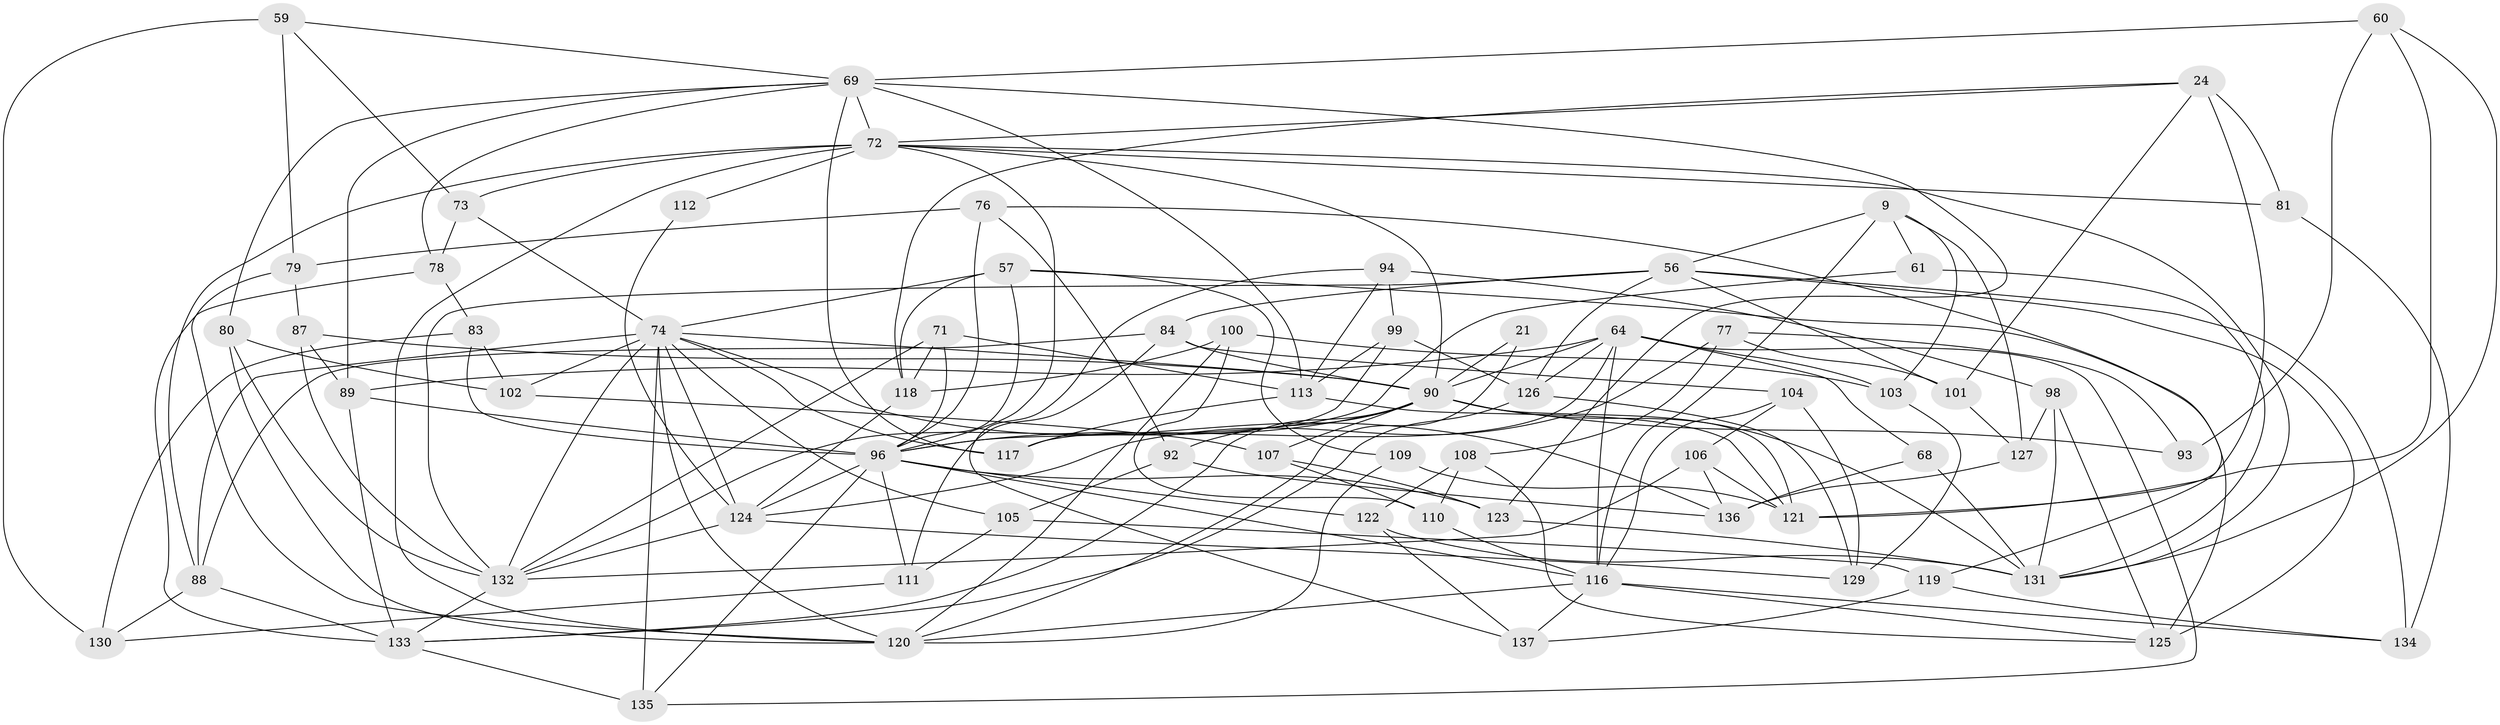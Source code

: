 // original degree distribution, {4: 1.0}
// Generated by graph-tools (version 1.1) at 2025/57/03/09/25 04:57:04]
// undirected, 68 vertices, 173 edges
graph export_dot {
graph [start="1"]
  node [color=gray90,style=filled];
  9 [super="+2"];
  21;
  24 [super="+7"];
  56 [super="+41+52+51"];
  57 [super="+6"];
  59;
  60 [super="+33"];
  61;
  64 [super="+31+50"];
  68;
  69 [super="+40+53"];
  71;
  72 [super="+12+14+36+65"];
  73;
  74 [super="+28+35+49+70"];
  76;
  77;
  78;
  79;
  80;
  81;
  83;
  84 [super="+67"];
  87;
  88 [super="+39"];
  89 [super="+1+10"];
  90 [super="+42+63"];
  92;
  93;
  94;
  96 [super="+29+62+38+75"];
  98;
  99;
  100;
  101;
  102;
  103;
  104;
  105;
  106;
  107;
  108;
  109;
  110;
  111;
  112;
  113 [super="+55"];
  116 [super="+115"];
  117;
  118 [super="+82"];
  119;
  120 [super="+15+44+91"];
  121 [super="+19+27"];
  122;
  123 [super="+95"];
  124 [super="+86"];
  125 [super="+66"];
  126 [super="+97"];
  127;
  129;
  130;
  131 [super="+114"];
  132 [super="+128+34"];
  133 [super="+48"];
  134;
  135;
  136 [super="+58"];
  137;
  9 -- 61 [weight=2];
  9 -- 103;
  9 -- 116;
  9 -- 127;
  9 -- 56;
  21 -- 120 [weight=2];
  21 -- 90 [weight=2];
  24 -- 101;
  24 -- 81 [weight=2];
  24 -- 121;
  24 -- 118;
  24 -- 72;
  56 -- 101;
  56 -- 134;
  56 -- 84;
  56 -- 132 [weight=2];
  56 -- 125 [weight=2];
  56 -- 126 [weight=2];
  57 -- 118 [weight=2];
  57 -- 109;
  57 -- 74;
  57 -- 125;
  57 -- 96;
  59 -- 130;
  59 -- 79;
  59 -- 73;
  59 -- 69;
  60 -- 93 [weight=2];
  60 -- 121 [weight=2];
  60 -- 69;
  60 -- 131;
  61 -- 96;
  61 -- 131;
  64 -- 117;
  64 -- 103;
  64 -- 68;
  64 -- 89 [weight=2];
  64 -- 135;
  64 -- 90 [weight=2];
  64 -- 126;
  64 -- 116;
  68 -- 136 [weight=2];
  68 -- 131;
  69 -- 80;
  69 -- 117;
  69 -- 89 [weight=2];
  69 -- 123;
  69 -- 72 [weight=3];
  69 -- 78;
  69 -- 113;
  71 -- 118;
  71 -- 132;
  71 -- 96;
  71 -- 113;
  72 -- 90 [weight=2];
  72 -- 88;
  72 -- 112 [weight=2];
  72 -- 96 [weight=2];
  72 -- 81;
  72 -- 73;
  72 -- 120 [weight=2];
  72 -- 131;
  73 -- 78;
  73 -- 74;
  74 -- 132 [weight=2];
  74 -- 117;
  74 -- 105;
  74 -- 102;
  74 -- 90;
  74 -- 136;
  74 -- 120 [weight=2];
  74 -- 88;
  74 -- 135;
  74 -- 124;
  76 -- 79;
  76 -- 92;
  76 -- 119;
  76 -- 96;
  77 -- 108;
  77 -- 124;
  77 -- 93;
  77 -- 101;
  78 -- 83;
  78 -- 133;
  79 -- 87;
  79 -- 120;
  80 -- 102;
  80 -- 132;
  80 -- 120;
  81 -- 134;
  83 -- 130;
  83 -- 102;
  83 -- 96;
  84 -- 104;
  84 -- 88;
  84 -- 111;
  84 -- 90 [weight=2];
  87 -- 89;
  87 -- 132;
  87 -- 90;
  88 -- 133 [weight=2];
  88 -- 130;
  89 -- 133 [weight=2];
  89 -- 96;
  90 -- 96 [weight=2];
  90 -- 107;
  90 -- 131;
  90 -- 133;
  90 -- 121;
  90 -- 92;
  90 -- 93;
  92 -- 105;
  92 -- 136;
  94 -- 137;
  94 -- 113;
  94 -- 99;
  94 -- 98;
  96 -- 122;
  96 -- 111;
  96 -- 135;
  96 -- 123 [weight=3];
  96 -- 116;
  96 -- 124;
  98 -- 127;
  98 -- 131;
  98 -- 125;
  99 -- 132;
  99 -- 126;
  99 -- 113;
  100 -- 110;
  100 -- 118;
  100 -- 103;
  100 -- 120;
  101 -- 127;
  102 -- 107;
  103 -- 129;
  104 -- 106;
  104 -- 129;
  104 -- 116;
  105 -- 111;
  105 -- 119;
  106 -- 136;
  106 -- 121;
  106 -- 132;
  107 -- 110;
  107 -- 123;
  108 -- 125;
  108 -- 110;
  108 -- 122;
  109 -- 121 [weight=2];
  109 -- 120;
  110 -- 116;
  111 -- 130;
  112 -- 124 [weight=2];
  113 -- 117;
  113 -- 121;
  116 -- 120 [weight=2];
  116 -- 134;
  116 -- 137;
  116 -- 125;
  118 -- 124;
  119 -- 137;
  119 -- 134;
  122 -- 137;
  122 -- 131;
  123 -- 131;
  124 -- 129;
  124 -- 132;
  126 -- 129;
  126 -- 133;
  127 -- 136;
  132 -- 133 [weight=2];
  133 -- 135;
}

